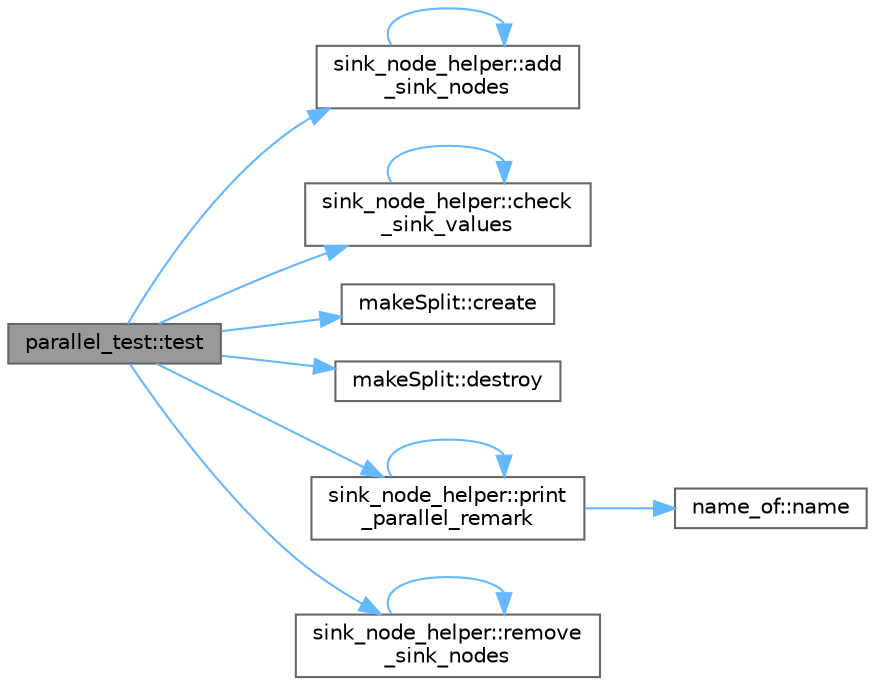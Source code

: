 digraph "parallel_test::test"
{
 // LATEX_PDF_SIZE
  bgcolor="transparent";
  edge [fontname=Helvetica,fontsize=10,labelfontname=Helvetica,labelfontsize=10];
  node [fontname=Helvetica,fontsize=10,shape=box,height=0.2,width=0.4];
  rankdir="LR";
  Node1 [id="Node000001",label="parallel_test::test",height=0.2,width=0.4,color="gray40", fillcolor="grey60", style="filled", fontcolor="black",tooltip=" "];
  Node1 -> Node2 [id="edge1_Node000001_Node000002",color="steelblue1",style="solid",tooltip=" "];
  Node2 [id="Node000002",label="sink_node_helper::add\l_sink_nodes",height=0.2,width=0.4,color="grey40", fillcolor="white", style="filled",URL="$classsink__node__helper.html#aa02261c79afed8efa1c7d6ed59a0021b",tooltip=" "];
  Node2 -> Node2 [id="edge2_Node000002_Node000002",color="steelblue1",style="solid",tooltip=" "];
  Node1 -> Node3 [id="edge3_Node000001_Node000003",color="steelblue1",style="solid",tooltip=" "];
  Node3 [id="Node000003",label="sink_node_helper::check\l_sink_values",height=0.2,width=0.4,color="grey40", fillcolor="white", style="filled",URL="$classsink__node__helper.html#af0b297ea9dbc43de22a6102ad536684d",tooltip=" "];
  Node3 -> Node3 [id="edge4_Node000003_Node000003",color="steelblue1",style="solid",tooltip=" "];
  Node1 -> Node4 [id="edge5_Node000001_Node000004",color="steelblue1",style="solid",tooltip=" "];
  Node4 [id="Node000004",label="makeSplit::create",height=0.2,width=0.4,color="grey40", fillcolor="white", style="filled",URL="$classmake_split.html#ad0a21fc223f710c6bffa053367cb7f1b",tooltip=" "];
  Node1 -> Node5 [id="edge6_Node000001_Node000005",color="steelblue1",style="solid",tooltip=" "];
  Node5 [id="Node000005",label="makeSplit::destroy",height=0.2,width=0.4,color="grey40", fillcolor="white", style="filled",URL="$classmake_split.html#abfc07f71499fe0f5293f6feff876a081",tooltip=" "];
  Node1 -> Node6 [id="edge7_Node000001_Node000006",color="steelblue1",style="solid",tooltip=" "];
  Node6 [id="Node000006",label="sink_node_helper::print\l_parallel_remark",height=0.2,width=0.4,color="grey40", fillcolor="white", style="filled",URL="$classsink__node__helper.html#ae6898ad99349ca6ad5e18896845dc1ff",tooltip=" "];
  Node6 -> Node7 [id="edge8_Node000006_Node000007",color="steelblue1",style="solid",tooltip=" "];
  Node7 [id="Node000007",label="name_of::name",height=0.2,width=0.4,color="grey40", fillcolor="white", style="filled",URL="$classname__of.html#a494a732269a87c0d58dd9037f87629c9",tooltip=" "];
  Node6 -> Node6 [id="edge9_Node000006_Node000006",color="steelblue1",style="solid",tooltip=" "];
  Node1 -> Node8 [id="edge10_Node000001_Node000008",color="steelblue1",style="solid",tooltip=" "];
  Node8 [id="Node000008",label="sink_node_helper::remove\l_sink_nodes",height=0.2,width=0.4,color="grey40", fillcolor="white", style="filled",URL="$classsink__node__helper.html#a6464277261a8e574faf6d49086d1536e",tooltip=" "];
  Node8 -> Node8 [id="edge11_Node000008_Node000008",color="steelblue1",style="solid",tooltip=" "];
}
